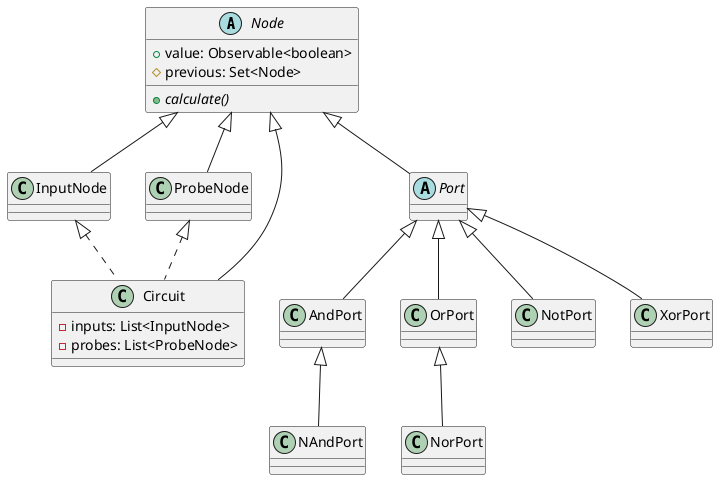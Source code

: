 @startuml
' Nodes
abstract class Node {
    +value: Observable<boolean>
    #previous: Set<Node>

    +{abstract} calculate()
}

class InputNode {
}
Node <|-- InputNode

class ProbeNode {
}
Node <|-- ProbeNode

' Ports
abstract class Port {
}
Node <|-- Port

class AndPort {
}
Port <|-- AndPort

class NAndPort {
}
AndPort <|-- NAndPort

class OrPort {
}
Port <|-- OrPort

class NorPort {
}
OrPort <|-- NorPort

class NotPort {
}
Port <|-- NotPort

class XorPort {
}
Port <|-- XorPort

' Circuit
class Circuit {
    -inputs: List<InputNode>
    -probes: List<ProbeNode>
}
InputNode <|.. Circuit
ProbeNode <|.. Circuit
Node <|-- Circuit
@enduml
